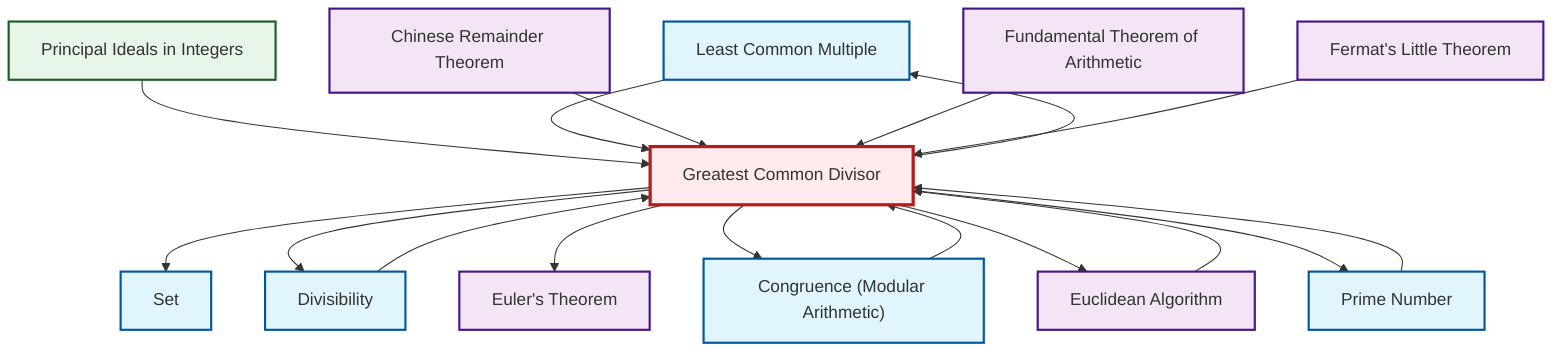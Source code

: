 graph TD
    classDef definition fill:#e1f5fe,stroke:#01579b,stroke-width:2px
    classDef theorem fill:#f3e5f5,stroke:#4a148c,stroke-width:2px
    classDef axiom fill:#fff3e0,stroke:#e65100,stroke-width:2px
    classDef example fill:#e8f5e9,stroke:#1b5e20,stroke-width:2px
    classDef current fill:#ffebee,stroke:#b71c1c,stroke-width:3px
    def-lcm["Least Common Multiple"]:::definition
    def-gcd["Greatest Common Divisor"]:::definition
    thm-fundamental-arithmetic["Fundamental Theorem of Arithmetic"]:::theorem
    def-congruence["Congruence (Modular Arithmetic)"]:::definition
    def-divisibility["Divisibility"]:::definition
    def-set["Set"]:::definition
    thm-chinese-remainder["Chinese Remainder Theorem"]:::theorem
    thm-euclidean-algorithm["Euclidean Algorithm"]:::theorem
    thm-euler["Euler's Theorem"]:::theorem
    def-prime["Prime Number"]:::definition
    ex-principal-ideal["Principal Ideals in Integers"]:::example
    thm-fermat-little["Fermat's Little Theorem"]:::theorem
    ex-principal-ideal --> def-gcd
    def-lcm --> def-gcd
    def-gcd --> def-set
    thm-chinese-remainder --> def-gcd
    def-prime --> def-gcd
    thm-euclidean-algorithm --> def-gcd
    def-gcd --> def-divisibility
    def-gcd --> thm-euler
    thm-fundamental-arithmetic --> def-gcd
    def-gcd --> def-congruence
    def-congruence --> def-gcd
    def-gcd --> thm-euclidean-algorithm
    thm-fermat-little --> def-gcd
    def-gcd --> def-prime
    def-gcd --> def-lcm
    def-divisibility --> def-gcd
    class def-gcd current